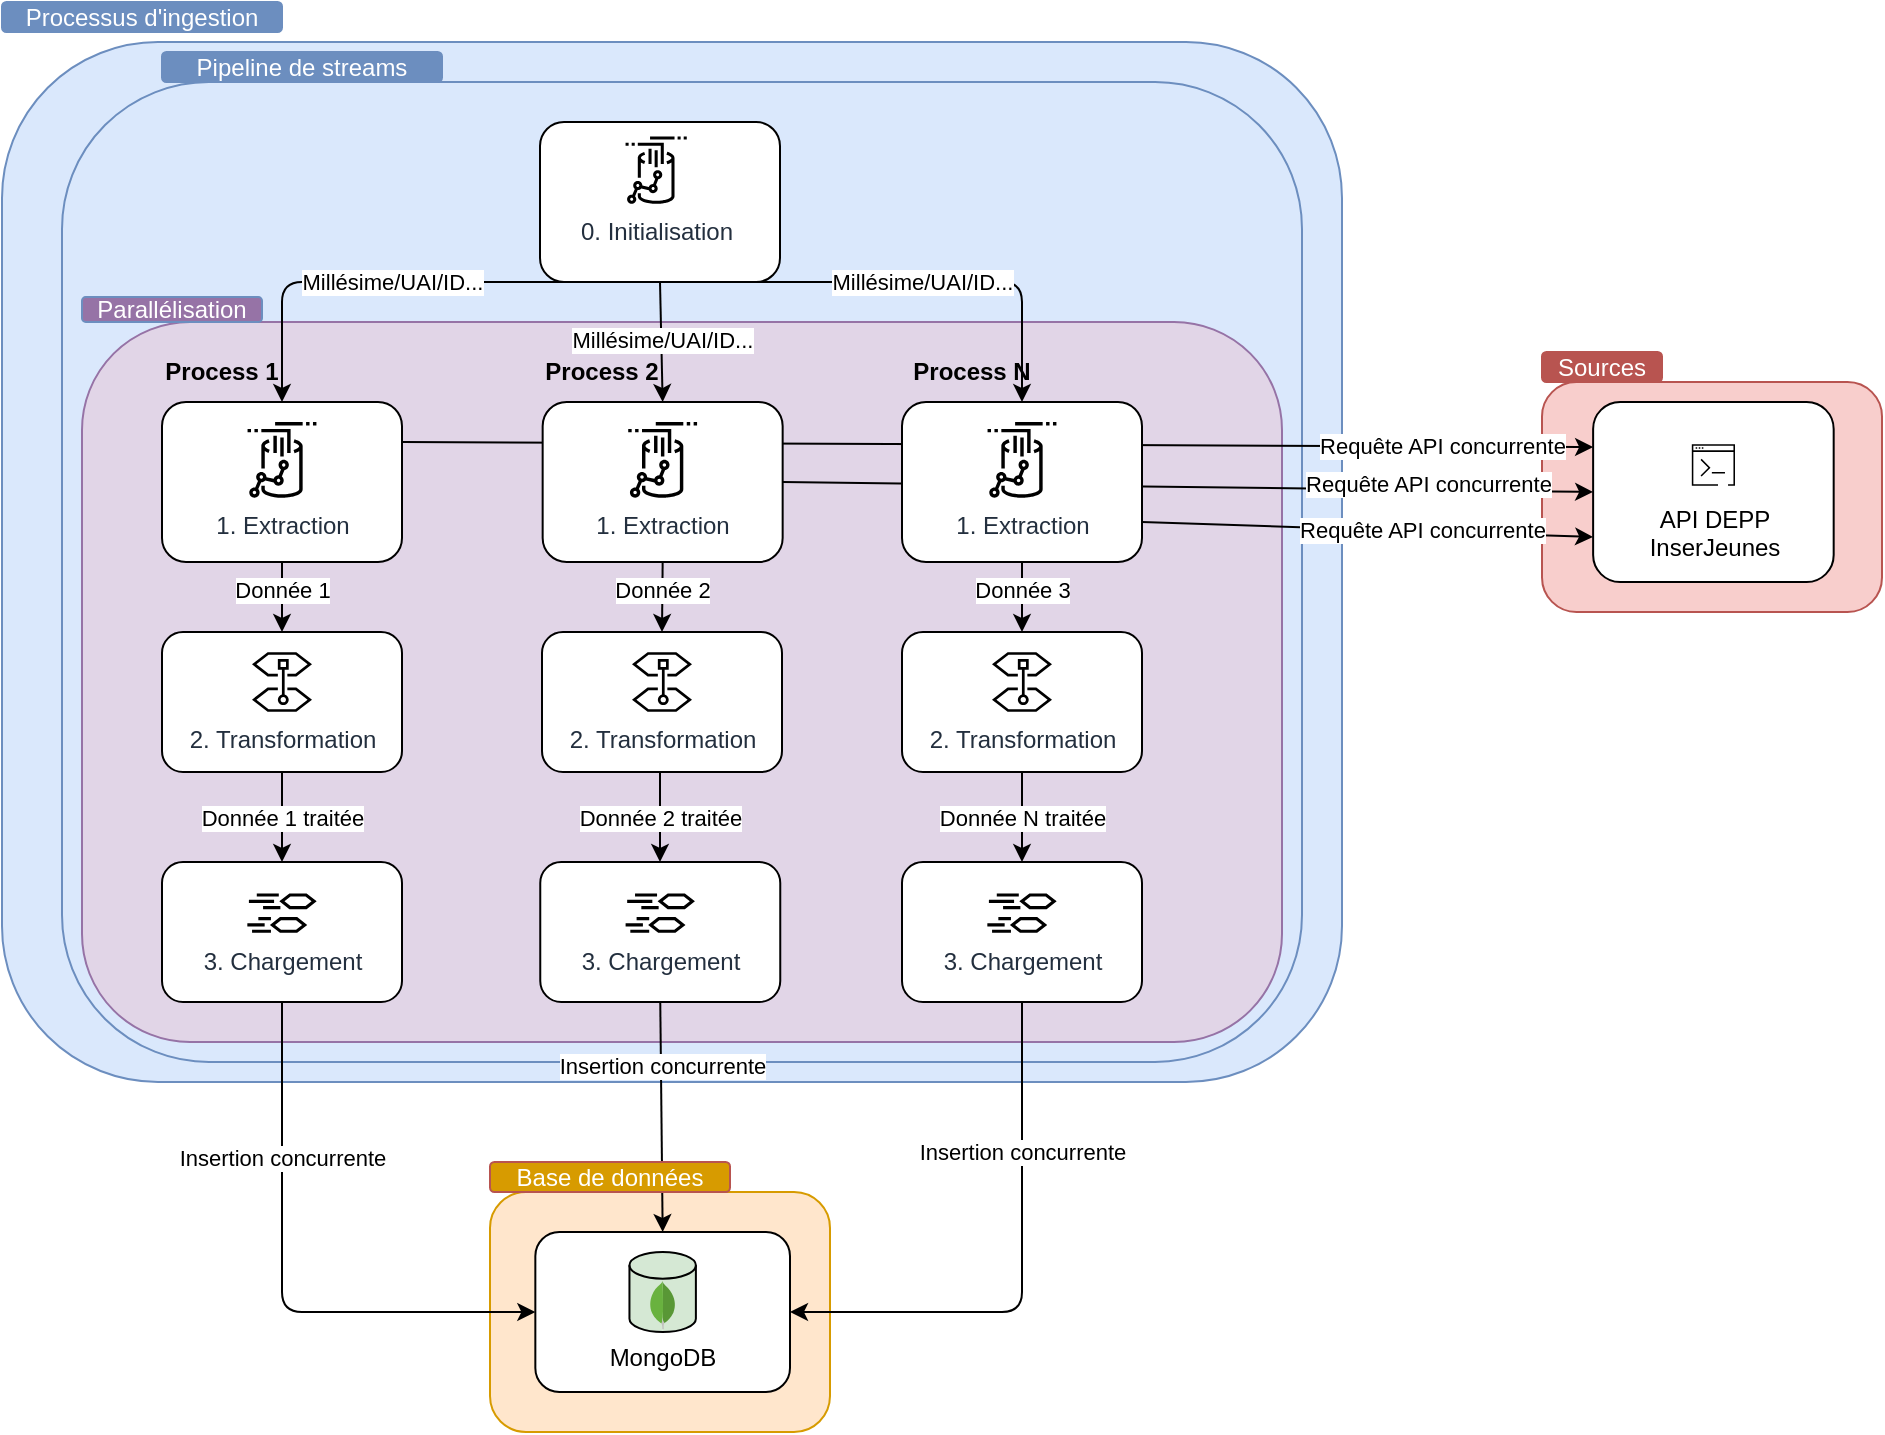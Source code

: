 <mxfile>
    <diagram id="69u_rwAP_NRjY5t6_V6j" name="Page-1">
        <mxGraphModel dx="1324" dy="703" grid="1" gridSize="10" guides="1" tooltips="1" connect="1" arrows="1" fold="1" page="1" pageScale="1" pageWidth="827" pageHeight="1169" math="0" shadow="0">
            <root>
                <mxCell id="0"/>
                <mxCell id="1" parent="0"/>
                <mxCell id="2" value="" style="rounded=1;whiteSpace=wrap;html=1;fillColor=#f8cecc;strokeColor=#b85450;" parent="1" vertex="1">
                    <mxGeometry x="770" y="420" width="170" height="115" as="geometry"/>
                </mxCell>
                <mxCell id="3" value="Sources" style="text;html=1;align=center;verticalAlign=middle;whiteSpace=wrap;rounded=1;fillColor=#B85450;strokeColor=#b85450;fontColor=#FFFFFF;" parent="1" vertex="1">
                    <mxGeometry x="770" y="405" width="60" height="15" as="geometry"/>
                </mxCell>
                <mxCell id="10" value="" style="group;" parent="1" vertex="1" connectable="0">
                    <mxGeometry x="770" y="430" width="147" height="90" as="geometry"/>
                </mxCell>
                <mxCell id="11" value="" style="group" parent="10" vertex="1" connectable="0">
                    <mxGeometry width="147" height="90" as="geometry"/>
                </mxCell>
                <mxCell id="12" value="" style="rounded=1;whiteSpace=wrap;html=1;" parent="11" vertex="1">
                    <mxGeometry x="25.565" width="120.273" height="90" as="geometry"/>
                </mxCell>
                <mxCell id="13" value="API DEPP&lt;br&gt;InserJeunes" style="sketch=0;points=[[0,0,0],[0.25,0,0],[0.5,0,0],[0.75,0,0],[1,0,0],[0,1,0],[0.25,1,0],[0.5,1,0],[0.75,1,0],[1,1,0],[0,0.25,0],[0,0.5,0],[0,0.75,0],[1,0.25,0],[1,0.5,0],[1,0.75,0]];points=[[0,0,0],[0.25,0,0],[0.5,0,0],[0.75,0,0],[1,0,0],[0,1,0],[0.25,1,0],[0.5,1,0],[0.75,1,0],[1,1,0],[0,0.25,0],[0,0.5,0],[0,0.75,0],[1,0.25,0],[1,0.5,0],[1,0.75,0]];outlineConnect=0;dashed=0;verticalLabelPosition=bottom;verticalAlign=top;align=center;html=1;fontSize=12;fontStyle=0;aspect=fixed;shape=mxgraph.aws4.resourceIcon;resIcon=mxgraph.aws4.command_line_interface;" parent="11" vertex="1">
                    <mxGeometry x="72.204" y="18.001" width="26.991" height="26.991" as="geometry"/>
                </mxCell>
                <mxCell id="14" value="" style="rounded=1;whiteSpace=wrap;html=1;fillColor=#dae8fc;strokeColor=#6c8ebf;" parent="1" vertex="1">
                    <mxGeometry y="250" width="670" height="520" as="geometry"/>
                </mxCell>
                <mxCell id="15" value="Processus d&#39;ingestion" style="text;html=1;align=center;verticalAlign=middle;whiteSpace=wrap;rounded=1;fillColor=#6C8EBF;strokeColor=#6c8ebf;fontColor=#FFFFFF;" parent="1" vertex="1">
                    <mxGeometry y="230" width="140" height="15" as="geometry"/>
                </mxCell>
                <mxCell id="16" value="" style="rounded=1;whiteSpace=wrap;html=1;fillColor=#dae8fc;strokeColor=#6c8ebf;" parent="1" vertex="1">
                    <mxGeometry x="30" y="270" width="620" height="490" as="geometry"/>
                </mxCell>
                <mxCell id="17" value="Pipeline de streams" style="text;html=1;align=center;verticalAlign=middle;whiteSpace=wrap;rounded=1;fillColor=#6C8EBF;strokeColor=#6c8ebf;fontColor=#FFFFFF;" parent="1" vertex="1">
                    <mxGeometry x="80" y="255" width="140" height="15" as="geometry"/>
                </mxCell>
                <mxCell id="20" value="" style="group" parent="1" vertex="1" connectable="0">
                    <mxGeometry x="269" y="290" width="120" height="80" as="geometry"/>
                </mxCell>
                <mxCell id="19" value="" style="rounded=1;whiteSpace=wrap;html=1;" parent="20" vertex="1">
                    <mxGeometry width="120" height="80" as="geometry"/>
                </mxCell>
                <mxCell id="18" value="0. Initialisation" style="sketch=0;outlineConnect=0;fontColor=#232F3E;gradientColor=none;fillColor=#000000;strokeColor=none;dashed=0;verticalLabelPosition=bottom;verticalAlign=top;align=center;html=1;fontSize=12;fontStyle=0;aspect=fixed;pointerEvents=1;shape=mxgraph.aws4.redshift_streaming_ingestion;" parent="20" vertex="1">
                    <mxGeometry x="42.761" y="7.273" width="30.639" height="33.662" as="geometry"/>
                </mxCell>
                <mxCell id="24" value="" style="rounded=1;whiteSpace=wrap;html=1;fillColor=#e1d5e7;strokeColor=#9673a6;" parent="1" vertex="1">
                    <mxGeometry x="40" y="390" width="600" height="360" as="geometry"/>
                </mxCell>
                <mxCell id="25" value="Parallélisation" style="text;html=1;align=center;verticalAlign=middle;whiteSpace=wrap;rounded=1;fillColor=#9673A6;strokeColor=#6c8ebf;fontColor=#FFFFFF;" parent="1" vertex="1">
                    <mxGeometry x="40" y="377.5" width="90" height="12.5" as="geometry"/>
                </mxCell>
                <mxCell id="21" value="" style="group" parent="1" vertex="1" connectable="0">
                    <mxGeometry x="80" y="545" width="120" height="90" as="geometry"/>
                </mxCell>
                <mxCell id="22" value="" style="rounded=1;whiteSpace=wrap;html=1;" parent="21" vertex="1">
                    <mxGeometry width="120" height="70" as="geometry"/>
                </mxCell>
                <mxCell id="26" value="2. Transformation" style="sketch=0;outlineConnect=0;fontColor=#232F3E;gradientColor=none;fillColor=#000000;strokeColor=none;dashed=0;verticalLabelPosition=bottom;verticalAlign=top;align=center;html=1;fontSize=12;fontStyle=0;aspect=fixed;shape=mxgraph.aws4.mainframe_modernization_converter;" parent="21" vertex="1">
                    <mxGeometry x="45" y="10" width="30" height="30" as="geometry"/>
                </mxCell>
                <mxCell id="28" value="" style="group" parent="1" vertex="1" connectable="0">
                    <mxGeometry x="270" y="545" width="120" height="90" as="geometry"/>
                </mxCell>
                <mxCell id="29" value="" style="rounded=1;whiteSpace=wrap;html=1;" parent="28" vertex="1">
                    <mxGeometry width="120" height="70" as="geometry"/>
                </mxCell>
                <mxCell id="30" value="2. Transformation" style="sketch=0;outlineConnect=0;fontColor=#232F3E;gradientColor=none;fillColor=#000000;strokeColor=none;dashed=0;verticalLabelPosition=bottom;verticalAlign=top;align=center;html=1;fontSize=12;fontStyle=0;aspect=fixed;shape=mxgraph.aws4.mainframe_modernization_converter;" parent="28" vertex="1">
                    <mxGeometry x="45" y="10" width="30" height="30" as="geometry"/>
                </mxCell>
                <mxCell id="31" value="" style="group" parent="1" vertex="1" connectable="0">
                    <mxGeometry x="450" y="545" width="120" height="90" as="geometry"/>
                </mxCell>
                <mxCell id="32" value="" style="rounded=1;whiteSpace=wrap;html=1;" parent="31" vertex="1">
                    <mxGeometry width="120" height="70" as="geometry"/>
                </mxCell>
                <mxCell id="33" value="2. Transformation" style="sketch=0;outlineConnect=0;fontColor=#232F3E;gradientColor=none;fillColor=#000000;strokeColor=none;dashed=0;verticalLabelPosition=bottom;verticalAlign=top;align=center;html=1;fontSize=12;fontStyle=0;aspect=fixed;shape=mxgraph.aws4.mainframe_modernization_converter;" parent="31" vertex="1">
                    <mxGeometry x="45" y="10" width="30" height="30" as="geometry"/>
                </mxCell>
                <mxCell id="83" value="" style="endArrow=classic;html=1;exitX=0.5;exitY=1;exitDx=0;exitDy=0;entryX=0.5;entryY=0;entryDx=0;entryDy=0;" parent="31" edge="1">
                    <mxGeometry width="50" height="50" relative="1" as="geometry">
                        <mxPoint x="60" y="70" as="sourcePoint"/>
                        <mxPoint x="60" y="115" as="targetPoint"/>
                    </mxGeometry>
                </mxCell>
                <mxCell id="84" value="Donnée N traitée" style="edgeLabel;html=1;align=center;verticalAlign=middle;resizable=0;points=[];" parent="83" vertex="1" connectable="0">
                    <mxGeometry x="0.022" relative="1" as="geometry">
                        <mxPoint as="offset"/>
                    </mxGeometry>
                </mxCell>
                <mxCell id="37" value="" style="group" parent="1" vertex="1" connectable="0">
                    <mxGeometry x="80" y="660" width="120" height="70" as="geometry"/>
                </mxCell>
                <mxCell id="40" value="" style="group" parent="37" vertex="1" connectable="0">
                    <mxGeometry width="120" height="70" as="geometry"/>
                </mxCell>
                <mxCell id="38" value="" style="rounded=1;whiteSpace=wrap;html=1;" parent="40" vertex="1">
                    <mxGeometry width="120" height="70" as="geometry"/>
                </mxCell>
                <mxCell id="36" value="3. Chargement" style="sketch=0;outlineConnect=0;fontColor=#232F3E;gradientColor=none;fillColor=#000000;strokeColor=none;dashed=0;verticalLabelPosition=bottom;verticalAlign=top;align=center;html=1;fontSize=12;fontStyle=0;aspect=fixed;shape=mxgraph.aws4.mainframe_modernization_runtime;" parent="40" vertex="1">
                    <mxGeometry x="42.67" y="15.556" width="34.667" height="20" as="geometry"/>
                </mxCell>
                <mxCell id="42" value="Process 1" style="text;html=1;align=center;verticalAlign=middle;whiteSpace=wrap;rounded=0;fontStyle=1" parent="1" vertex="1">
                    <mxGeometry x="80" y="400" width="60" height="30" as="geometry"/>
                </mxCell>
                <mxCell id="43" value="Process 2" style="text;html=1;align=center;verticalAlign=middle;whiteSpace=wrap;rounded=0;fontStyle=1" parent="1" vertex="1">
                    <mxGeometry x="270.33" y="400" width="60" height="30" as="geometry"/>
                </mxCell>
                <mxCell id="46" value="Process N" style="text;html=1;align=center;verticalAlign=middle;whiteSpace=wrap;rounded=0;fontStyle=1" parent="1" vertex="1">
                    <mxGeometry x="450" y="400" width="70" height="30" as="geometry"/>
                </mxCell>
                <mxCell id="48" value="" style="group" parent="1" vertex="1" connectable="0">
                    <mxGeometry x="269.13" y="660" width="120" height="70" as="geometry"/>
                </mxCell>
                <mxCell id="49" value="" style="group" parent="48" vertex="1" connectable="0">
                    <mxGeometry width="120" height="70" as="geometry"/>
                </mxCell>
                <mxCell id="50" value="" style="rounded=1;whiteSpace=wrap;html=1;" parent="49" vertex="1">
                    <mxGeometry width="120" height="70" as="geometry"/>
                </mxCell>
                <mxCell id="51" value="3. Chargement" style="sketch=0;outlineConnect=0;fontColor=#232F3E;gradientColor=none;fillColor=#000000;strokeColor=none;dashed=0;verticalLabelPosition=bottom;verticalAlign=top;align=center;html=1;fontSize=12;fontStyle=0;aspect=fixed;shape=mxgraph.aws4.mainframe_modernization_runtime;" parent="49" vertex="1">
                    <mxGeometry x="42.67" y="15.556" width="34.667" height="20" as="geometry"/>
                </mxCell>
                <mxCell id="52" value="" style="group" parent="1" vertex="1" connectable="0">
                    <mxGeometry x="450" y="660" width="120" height="70" as="geometry"/>
                </mxCell>
                <mxCell id="53" value="" style="group" parent="52" vertex="1" connectable="0">
                    <mxGeometry width="120" height="70" as="geometry"/>
                </mxCell>
                <mxCell id="54" value="" style="rounded=1;whiteSpace=wrap;html=1;" parent="53" vertex="1">
                    <mxGeometry width="120" height="70" as="geometry"/>
                </mxCell>
                <mxCell id="55" value="3. Chargement" style="sketch=0;outlineConnect=0;fontColor=#232F3E;gradientColor=none;fillColor=#000000;strokeColor=none;dashed=0;verticalLabelPosition=bottom;verticalAlign=top;align=center;html=1;fontSize=12;fontStyle=0;aspect=fixed;shape=mxgraph.aws4.mainframe_modernization_runtime;" parent="53" vertex="1">
                    <mxGeometry x="42.67" y="15.556" width="34.667" height="20" as="geometry"/>
                </mxCell>
                <mxCell id="62" value="" style="rounded=1;whiteSpace=wrap;html=1;fillColor=#ffe6cc;strokeColor=#d79b00;" parent="1" vertex="1">
                    <mxGeometry x="244" y="825" width="170" height="120" as="geometry"/>
                </mxCell>
                <mxCell id="56" value="" style="group;" parent="1" vertex="1" connectable="0">
                    <mxGeometry x="266.67" y="845" width="127.33" height="80" as="geometry"/>
                </mxCell>
                <mxCell id="57" value="" style="group" parent="56" vertex="1" connectable="0">
                    <mxGeometry width="127.33" height="80" as="geometry"/>
                </mxCell>
                <mxCell id="58" value="" style="rounded=1;whiteSpace=wrap;html=1;" parent="57" vertex="1">
                    <mxGeometry width="127.33" height="80" as="geometry"/>
                </mxCell>
                <mxCell id="59" value="" style="group" parent="57" vertex="1" connectable="0">
                    <mxGeometry x="47.057" y="10" width="33.217" height="40" as="geometry"/>
                </mxCell>
                <mxCell id="60" value="" style="strokeWidth=1;html=1;shape=mxgraph.flowchart.database;whiteSpace=wrap;fillColor=#d5e8d4;strokeColor=#000000;fillStyle=auto;" parent="59" vertex="1">
                    <mxGeometry width="33.217" height="40" as="geometry"/>
                </mxCell>
                <mxCell id="61" value="MongoDB" style="dashed=0;outlineConnect=0;html=1;align=center;labelPosition=center;verticalLabelPosition=bottom;verticalAlign=top;shape=mxgraph.weblogos.mongodb" parent="59" vertex="1">
                    <mxGeometry x="9.965" y="14.533" width="13.287" height="24.133" as="geometry"/>
                </mxCell>
                <mxCell id="70" value="" style="endArrow=classic;html=1;exitX=0.25;exitY=1;exitDx=0;exitDy=0;entryX=0.5;entryY=0;entryDx=0;entryDy=0;" parent="1" source="19" target="92" edge="1">
                    <mxGeometry width="50" height="50" relative="1" as="geometry">
                        <mxPoint x="300" y="560" as="sourcePoint"/>
                        <mxPoint x="350" y="510" as="targetPoint"/>
                        <Array as="points">
                            <mxPoint x="140" y="370"/>
                        </Array>
                    </mxGeometry>
                </mxCell>
                <mxCell id="71" value="Millésime/UAI/ID..." style="edgeLabel;html=1;align=center;verticalAlign=middle;resizable=0;points=[];" parent="70" vertex="1" connectable="0">
                    <mxGeometry x="-0.049" relative="1" as="geometry">
                        <mxPoint as="offset"/>
                    </mxGeometry>
                </mxCell>
                <mxCell id="76" value="" style="endArrow=classic;html=1;exitX=0.5;exitY=1;exitDx=0;exitDy=0;entryX=0.5;entryY=0;entryDx=0;entryDy=0;" parent="1" source="22" target="38" edge="1">
                    <mxGeometry width="50" height="50" relative="1" as="geometry">
                        <mxPoint x="300" y="690" as="sourcePoint"/>
                        <mxPoint x="350" y="640" as="targetPoint"/>
                    </mxGeometry>
                </mxCell>
                <mxCell id="77" value="Donnée 1 traitée" style="edgeLabel;html=1;align=center;verticalAlign=middle;resizable=0;points=[];" parent="76" vertex="1" connectable="0">
                    <mxGeometry x="0.022" relative="1" as="geometry">
                        <mxPoint as="offset"/>
                    </mxGeometry>
                </mxCell>
                <mxCell id="79" value="" style="endArrow=classic;html=1;exitX=0.5;exitY=1;exitDx=0;exitDy=0;entryX=0.5;entryY=0;entryDx=0;entryDy=0;" parent="1" edge="1">
                    <mxGeometry width="50" height="50" relative="1" as="geometry">
                        <mxPoint x="329" y="615" as="sourcePoint"/>
                        <mxPoint x="329" y="660" as="targetPoint"/>
                    </mxGeometry>
                </mxCell>
                <mxCell id="80" value="Donnée 2 traitée" style="edgeLabel;html=1;align=center;verticalAlign=middle;resizable=0;points=[];" parent="79" vertex="1" connectable="0">
                    <mxGeometry x="0.022" relative="1" as="geometry">
                        <mxPoint as="offset"/>
                    </mxGeometry>
                </mxCell>
                <mxCell id="85" value="" style="endArrow=classic;html=1;exitX=0.5;exitY=1;exitDx=0;exitDy=0;entryX=0;entryY=0.5;entryDx=0;entryDy=0;" parent="1" source="38" target="58" edge="1">
                    <mxGeometry width="50" height="50" relative="1" as="geometry">
                        <mxPoint x="430" y="800" as="sourcePoint"/>
                        <mxPoint x="480" y="750" as="targetPoint"/>
                        <Array as="points">
                            <mxPoint x="140" y="885"/>
                        </Array>
                    </mxGeometry>
                </mxCell>
                <mxCell id="86" value="Insertion concurrente" style="edgeLabel;html=1;align=center;verticalAlign=middle;resizable=0;points=[];" parent="85" vertex="1" connectable="0">
                    <mxGeometry x="-0.446" relative="1" as="geometry">
                        <mxPoint as="offset"/>
                    </mxGeometry>
                </mxCell>
                <mxCell id="87" value="" style="endArrow=classic;html=1;exitX=0.5;exitY=1;exitDx=0;exitDy=0;entryX=1;entryY=0.5;entryDx=0;entryDy=0;" parent="1" source="54" target="58" edge="1">
                    <mxGeometry width="50" height="50" relative="1" as="geometry">
                        <mxPoint x="150" y="740" as="sourcePoint"/>
                        <mxPoint x="400" y="890" as="targetPoint"/>
                        <Array as="points">
                            <mxPoint x="510" y="885"/>
                        </Array>
                    </mxGeometry>
                </mxCell>
                <mxCell id="88" value="Insertion concurrente" style="edgeLabel;html=1;align=center;verticalAlign=middle;resizable=0;points=[];" parent="87" vertex="1" connectable="0">
                    <mxGeometry x="-0.446" relative="1" as="geometry">
                        <mxPoint as="offset"/>
                    </mxGeometry>
                </mxCell>
                <mxCell id="89" value="" style="endArrow=classic;html=1;exitX=0.5;exitY=1;exitDx=0;exitDy=0;entryX=0.5;entryY=0;entryDx=0;entryDy=0;" parent="1" source="50" target="58" edge="1">
                    <mxGeometry width="50" height="50" relative="1" as="geometry">
                        <mxPoint x="520" y="740" as="sourcePoint"/>
                        <mxPoint x="404" y="895" as="targetPoint"/>
                        <Array as="points"/>
                    </mxGeometry>
                </mxCell>
                <mxCell id="90" value="Insertion concurrente" style="edgeLabel;html=1;align=center;verticalAlign=middle;resizable=0;points=[];" parent="89" vertex="1" connectable="0">
                    <mxGeometry x="-0.446" relative="1" as="geometry">
                        <mxPoint as="offset"/>
                    </mxGeometry>
                </mxCell>
                <mxCell id="63" value="Base de données" style="text;html=1;align=center;verticalAlign=middle;whiteSpace=wrap;rounded=1;fillColor=#D79B00;strokeColor=#b85450;fontColor=#FFFFFF;" parent="1" vertex="1">
                    <mxGeometry x="244" y="810" width="120" height="15" as="geometry"/>
                </mxCell>
                <mxCell id="91" value="" style="group" vertex="1" connectable="0" parent="1">
                    <mxGeometry x="80" y="430" width="120" height="90" as="geometry"/>
                </mxCell>
                <mxCell id="96" value="" style="group" vertex="1" connectable="0" parent="91">
                    <mxGeometry width="120" height="80" as="geometry"/>
                </mxCell>
                <mxCell id="92" value="" style="rounded=1;whiteSpace=wrap;html=1;" vertex="1" parent="96">
                    <mxGeometry width="120" height="80" as="geometry"/>
                </mxCell>
                <mxCell id="94" value="1. Extraction" style="sketch=0;outlineConnect=0;fontColor=#232F3E;gradientColor=none;fillColor=#000000;strokeColor=none;dashed=0;verticalLabelPosition=bottom;verticalAlign=top;align=center;html=1;fontSize=12;fontStyle=0;aspect=fixed;pointerEvents=1;shape=mxgraph.aws4.redshift_streaming_ingestion;" vertex="1" parent="96">
                    <mxGeometry x="42.761" y="10.002" width="34.469" height="37.87" as="geometry"/>
                </mxCell>
                <mxCell id="99" value="" style="endArrow=classic;html=1;exitX=0.5;exitY=1;exitDx=0;exitDy=0;entryX=0.5;entryY=0;entryDx=0;entryDy=0;" edge="1" parent="1" source="92" target="22">
                    <mxGeometry width="50" height="50" relative="1" as="geometry">
                        <mxPoint x="150" y="625" as="sourcePoint"/>
                        <mxPoint x="150" y="670" as="targetPoint"/>
                    </mxGeometry>
                </mxCell>
                <mxCell id="100" value="Donnée 1" style="edgeLabel;html=1;align=center;verticalAlign=middle;resizable=0;points=[];" vertex="1" connectable="0" parent="99">
                    <mxGeometry x="0.022" relative="1" as="geometry">
                        <mxPoint y="-4" as="offset"/>
                    </mxGeometry>
                </mxCell>
                <mxCell id="110" value="" style="endArrow=classic;html=1;exitX=0.5;exitY=1;exitDx=0;exitDy=0;entryX=0.5;entryY=0;entryDx=0;entryDy=0;" edge="1" parent="1" source="103" target="29">
                    <mxGeometry width="50" height="50" relative="1" as="geometry">
                        <mxPoint x="150" y="520" as="sourcePoint"/>
                        <mxPoint x="150" y="555" as="targetPoint"/>
                    </mxGeometry>
                </mxCell>
                <mxCell id="111" value="Donnée 2" style="edgeLabel;html=1;align=center;verticalAlign=middle;resizable=0;points=[];" vertex="1" connectable="0" parent="110">
                    <mxGeometry x="0.022" relative="1" as="geometry">
                        <mxPoint y="-4" as="offset"/>
                    </mxGeometry>
                </mxCell>
                <mxCell id="112" value="" style="endArrow=classic;html=1;exitX=0.5;exitY=1;exitDx=0;exitDy=0;entryX=0.5;entryY=0;entryDx=0;entryDy=0;" edge="1" parent="1" source="107" target="32">
                    <mxGeometry width="50" height="50" relative="1" as="geometry">
                        <mxPoint x="160" y="530" as="sourcePoint"/>
                        <mxPoint x="160" y="565" as="targetPoint"/>
                    </mxGeometry>
                </mxCell>
                <mxCell id="113" value="Donnée 3" style="edgeLabel;html=1;align=center;verticalAlign=middle;resizable=0;points=[];" vertex="1" connectable="0" parent="112">
                    <mxGeometry x="0.022" relative="1" as="geometry">
                        <mxPoint y="-4" as="offset"/>
                    </mxGeometry>
                </mxCell>
                <mxCell id="114" value="" style="endArrow=classic;html=1;exitX=0.5;exitY=1;exitDx=0;exitDy=0;entryX=0.5;entryY=0;entryDx=0;entryDy=0;" edge="1" parent="1" source="19" target="103">
                    <mxGeometry width="50" height="50" relative="1" as="geometry">
                        <mxPoint x="309" y="380" as="sourcePoint"/>
                        <mxPoint x="150" y="440" as="targetPoint"/>
                        <Array as="points"/>
                    </mxGeometry>
                </mxCell>
                <mxCell id="115" value="Millésime/UAI/ID..." style="edgeLabel;html=1;align=center;verticalAlign=middle;resizable=0;points=[];" vertex="1" connectable="0" parent="114">
                    <mxGeometry x="-0.049" relative="1" as="geometry">
                        <mxPoint as="offset"/>
                    </mxGeometry>
                </mxCell>
                <mxCell id="116" value="" style="endArrow=classic;html=1;exitX=0.75;exitY=1;exitDx=0;exitDy=0;entryX=0.5;entryY=0;entryDx=0;entryDy=0;" edge="1" parent="1" source="19" target="107">
                    <mxGeometry width="50" height="50" relative="1" as="geometry">
                        <mxPoint x="319" y="390" as="sourcePoint"/>
                        <mxPoint x="160" y="450" as="targetPoint"/>
                        <Array as="points">
                            <mxPoint x="510" y="370"/>
                        </Array>
                    </mxGeometry>
                </mxCell>
                <mxCell id="117" value="Millésime/UAI/ID..." style="edgeLabel;html=1;align=center;verticalAlign=middle;resizable=0;points=[];" vertex="1" connectable="0" parent="116">
                    <mxGeometry x="-0.049" relative="1" as="geometry">
                        <mxPoint as="offset"/>
                    </mxGeometry>
                </mxCell>
                <mxCell id="121" value="" style="endArrow=classic;html=1;exitX=1;exitY=0.25;exitDx=0;exitDy=0;entryX=0;entryY=0.25;entryDx=0;entryDy=0;" edge="1" parent="1" source="92" target="12">
                    <mxGeometry width="50" height="50" relative="1" as="geometry">
                        <mxPoint x="540" y="560" as="sourcePoint"/>
                        <mxPoint x="780" y="450" as="targetPoint"/>
                    </mxGeometry>
                </mxCell>
                <mxCell id="124" value="Requête API concurrente" style="edgeLabel;html=1;align=center;verticalAlign=middle;resizable=0;points=[];" vertex="1" connectable="0" parent="121">
                    <mxGeometry x="0.745" relative="1" as="geometry">
                        <mxPoint as="offset"/>
                    </mxGeometry>
                </mxCell>
                <mxCell id="122" value="" style="endArrow=classic;html=1;exitX=1;exitY=0.5;exitDx=0;exitDy=0;entryX=0;entryY=0.5;entryDx=0;entryDy=0;" edge="1" parent="1" source="103" target="12">
                    <mxGeometry width="50" height="50" relative="1" as="geometry">
                        <mxPoint x="540" y="560" as="sourcePoint"/>
                        <mxPoint x="590" y="510" as="targetPoint"/>
                    </mxGeometry>
                </mxCell>
                <mxCell id="125" value="&lt;span style=&quot;color: rgb(0, 0, 0);&quot;&gt;Requête API concurrente&lt;/span&gt;" style="edgeLabel;html=1;align=center;verticalAlign=middle;resizable=0;points=[];" vertex="1" connectable="0" parent="122">
                    <mxGeometry x="0.66" y="3" relative="1" as="geometry">
                        <mxPoint x="-14" as="offset"/>
                    </mxGeometry>
                </mxCell>
                <mxCell id="123" value="" style="endArrow=classic;html=1;exitX=1;exitY=0.75;exitDx=0;exitDy=0;entryX=0;entryY=0.75;entryDx=0;entryDy=0;" edge="1" parent="1" source="107" target="12">
                    <mxGeometry width="50" height="50" relative="1" as="geometry">
                        <mxPoint x="540" y="560" as="sourcePoint"/>
                        <mxPoint x="590" y="510" as="targetPoint"/>
                    </mxGeometry>
                </mxCell>
                <mxCell id="126" value="&lt;span style=&quot;color: rgb(0, 0, 0);&quot;&gt;Requête API concurrente&lt;/span&gt;" style="edgeLabel;html=1;align=center;verticalAlign=middle;resizable=0;points=[];" vertex="1" connectable="0" parent="123">
                    <mxGeometry x="0.242" y="1" relative="1" as="geometry">
                        <mxPoint as="offset"/>
                    </mxGeometry>
                </mxCell>
                <mxCell id="101" value="" style="group" vertex="1" connectable="0" parent="1">
                    <mxGeometry x="270.33" y="430" width="120" height="90" as="geometry"/>
                </mxCell>
                <mxCell id="102" value="" style="group" vertex="1" connectable="0" parent="101">
                    <mxGeometry width="120" height="80" as="geometry"/>
                </mxCell>
                <mxCell id="103" value="" style="rounded=1;whiteSpace=wrap;html=1;" vertex="1" parent="102">
                    <mxGeometry width="120" height="80" as="geometry"/>
                </mxCell>
                <mxCell id="104" value="1. Extraction" style="sketch=0;outlineConnect=0;fontColor=#232F3E;gradientColor=none;fillColor=#000000;strokeColor=none;dashed=0;verticalLabelPosition=bottom;verticalAlign=top;align=center;html=1;fontSize=12;fontStyle=0;aspect=fixed;pointerEvents=1;shape=mxgraph.aws4.redshift_streaming_ingestion;" vertex="1" parent="102">
                    <mxGeometry x="42.761" y="10.002" width="34.469" height="37.87" as="geometry"/>
                </mxCell>
                <mxCell id="105" value="" style="group" vertex="1" connectable="0" parent="1">
                    <mxGeometry x="450" y="430" width="120" height="90" as="geometry"/>
                </mxCell>
                <mxCell id="106" value="" style="group" vertex="1" connectable="0" parent="105">
                    <mxGeometry width="120" height="80" as="geometry"/>
                </mxCell>
                <mxCell id="107" value="" style="rounded=1;whiteSpace=wrap;html=1;" vertex="1" parent="106">
                    <mxGeometry width="120" height="80" as="geometry"/>
                </mxCell>
                <mxCell id="108" value="1. Extraction" style="sketch=0;outlineConnect=0;fontColor=#232F3E;gradientColor=none;fillColor=#000000;strokeColor=none;dashed=0;verticalLabelPosition=bottom;verticalAlign=top;align=center;html=1;fontSize=12;fontStyle=0;aspect=fixed;pointerEvents=1;shape=mxgraph.aws4.redshift_streaming_ingestion;" vertex="1" parent="106">
                    <mxGeometry x="42.761" y="10.002" width="34.469" height="37.87" as="geometry"/>
                </mxCell>
            </root>
        </mxGraphModel>
    </diagram>
</mxfile>